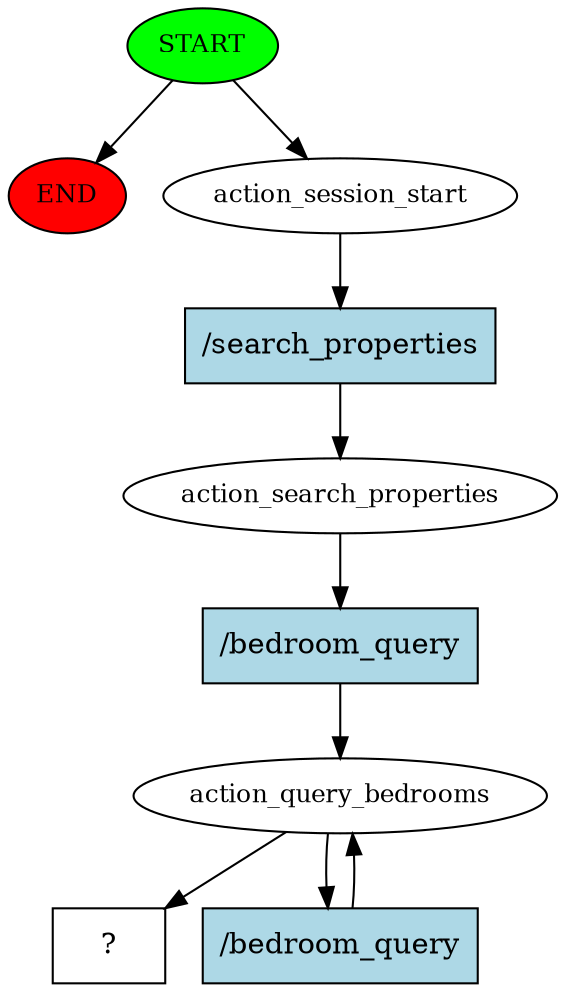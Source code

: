 digraph  {
0 [class="start active", fillcolor=green, fontsize=12, label=START, style=filled];
"-1" [class=end, fillcolor=red, fontsize=12, label=END, style=filled];
1 [class=active, fontsize=12, label=action_session_start];
2 [class=active, fontsize=12, label=action_search_properties];
3 [class=active, fontsize=12, label=action_query_bedrooms];
5 [class="intent dashed active", label="  ?  ", shape=rect];
6 [class="intent active", fillcolor=lightblue, label="/search_properties", shape=rect, style=filled];
7 [class="intent active", fillcolor=lightblue, label="/bedroom_query", shape=rect, style=filled];
8 [class="intent active", fillcolor=lightblue, label="/bedroom_query", shape=rect, style=filled];
0 -> "-1"  [class="", key=NONE, label=""];
0 -> 1  [class=active, key=NONE, label=""];
1 -> 6  [class=active, key=0];
2 -> 7  [class=active, key=0];
3 -> 5  [class=active, key=NONE, label=""];
3 -> 8  [class=active, key=0];
6 -> 2  [class=active, key=0];
7 -> 3  [class=active, key=0];
8 -> 3  [class=active, key=0];
}
